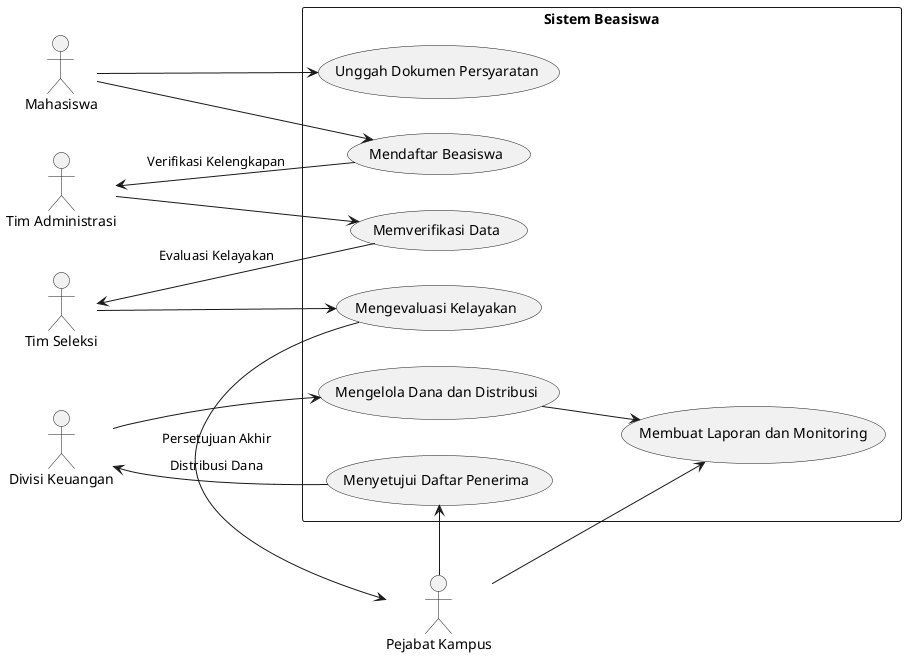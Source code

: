 @startuml

left to right direction
actor Mahasiswa
actor "Tim Administrasi" as Admin
actor "Tim Seleksi" as Seleksi
actor "Divisi Keuangan" as Keuangan
actor "Pejabat Kampus" as Pejabat

rectangle "Sistem Beasiswa" {
    Mahasiswa --> (Mendaftar Beasiswa)
    Mahasiswa --> (Unggah Dokumen Persyaratan)
    
    (Mendaftar Beasiswa) --> Admin : "Verifikasi Kelengkapan"
    Admin --> (Memverifikasi Data)
    
    (Memverifikasi Data) --> Seleksi : "Evaluasi Kelayakan"
    Seleksi --> (Mengevaluasi Kelayakan)
    
    (Mengevaluasi Kelayakan) --> Pejabat : "Persetujuan Akhir"
    Pejabat --> (Menyetujui Daftar Penerima)

    (Menyetujui Daftar Penerima) --> Keuangan : "Distribusi Dana"
    Keuangan --> (Mengelola Dana dan Distribusi)
    
    (Mengelola Dana dan Distribusi) --> (Membuat Laporan dan Monitoring)
    Pejabat --> (Membuat Laporan dan Monitoring)
}

@enduml
